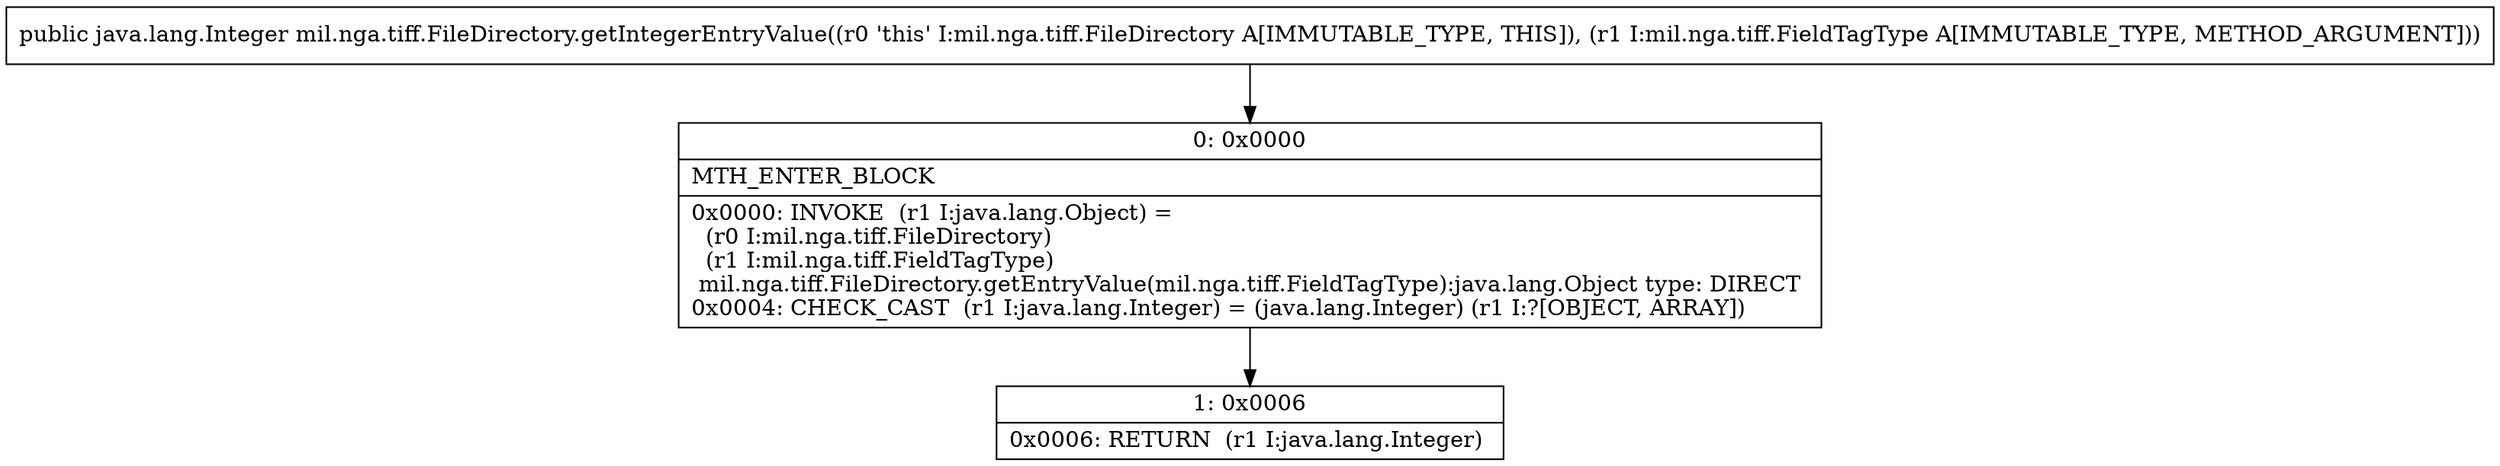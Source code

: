 digraph "CFG formil.nga.tiff.FileDirectory.getIntegerEntryValue(Lmil\/nga\/tiff\/FieldTagType;)Ljava\/lang\/Integer;" {
Node_0 [shape=record,label="{0\:\ 0x0000|MTH_ENTER_BLOCK\l|0x0000: INVOKE  (r1 I:java.lang.Object) = \l  (r0 I:mil.nga.tiff.FileDirectory)\l  (r1 I:mil.nga.tiff.FieldTagType)\l mil.nga.tiff.FileDirectory.getEntryValue(mil.nga.tiff.FieldTagType):java.lang.Object type: DIRECT \l0x0004: CHECK_CAST  (r1 I:java.lang.Integer) = (java.lang.Integer) (r1 I:?[OBJECT, ARRAY]) \l}"];
Node_1 [shape=record,label="{1\:\ 0x0006|0x0006: RETURN  (r1 I:java.lang.Integer) \l}"];
MethodNode[shape=record,label="{public java.lang.Integer mil.nga.tiff.FileDirectory.getIntegerEntryValue((r0 'this' I:mil.nga.tiff.FileDirectory A[IMMUTABLE_TYPE, THIS]), (r1 I:mil.nga.tiff.FieldTagType A[IMMUTABLE_TYPE, METHOD_ARGUMENT])) }"];
MethodNode -> Node_0;
Node_0 -> Node_1;
}

